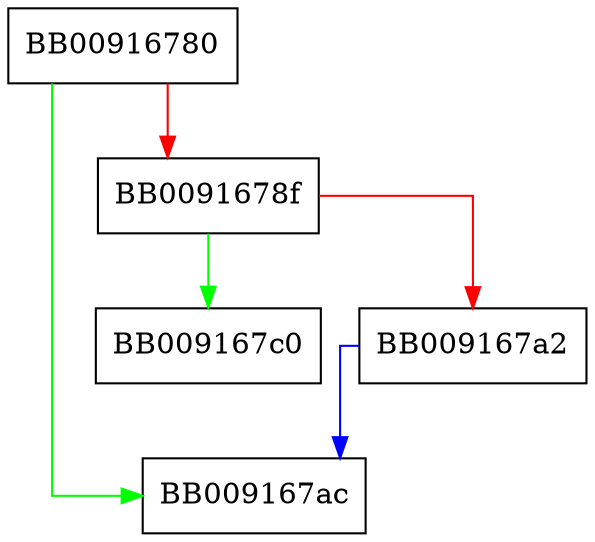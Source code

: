 digraph strsep {
  node [shape="box"];
  graph [splines=ortho];
  BB00916780 -> BB009167ac [color="green"];
  BB00916780 -> BB0091678f [color="red"];
  BB0091678f -> BB009167c0 [color="green"];
  BB0091678f -> BB009167a2 [color="red"];
  BB009167a2 -> BB009167ac [color="blue"];
}